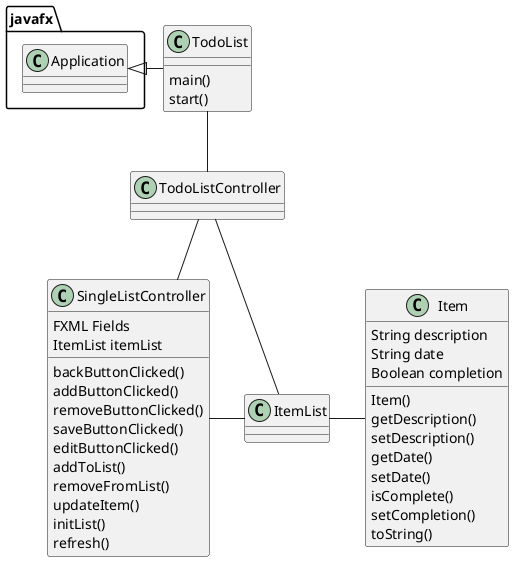 @startuml
'https://plantuml.com/class-diagram

class TodoList {
    main()
    start()
}
class TodoListController

class SingleListController {
    FXML Fields
    ItemList itemList
    backButtonClicked()
    addButtonClicked()
    removeButtonClicked()
    saveButtonClicked()
    editButtonClicked()
    addToList()
    removeFromList()
    updateItem()
    initList()
    refresh()
}

class Item {
    String description
    String date
    Boolean completion
    Item()
    getDescription()
    setDescription()
    getDate()
    setDate()
    isComplete()
    setCompletion()
    toString()
}

class ItemList

javafx.Application <|- TodoList
TodoList -- TodoListController
TodoListController -- SingleListController
TodoListController -- ItemList
SingleListController - ItemList
ItemList - Item

@enduml